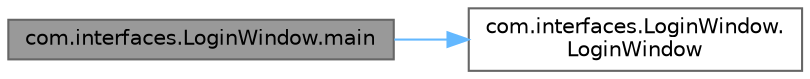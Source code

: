digraph "com.interfaces.LoginWindow.main"
{
 // LATEX_PDF_SIZE
  bgcolor="transparent";
  edge [fontname=Helvetica,fontsize=10,labelfontname=Helvetica,labelfontsize=10];
  node [fontname=Helvetica,fontsize=10,shape=box,height=0.2,width=0.4];
  rankdir="LR";
  Node1 [label="com.interfaces.LoginWindow.main",height=0.2,width=0.4,color="gray40", fillcolor="grey60", style="filled", fontcolor="black",tooltip=" "];
  Node1 -> Node2 [color="steelblue1",style="solid"];
  Node2 [label="com.interfaces.LoginWindow.\lLoginWindow",height=0.2,width=0.4,color="grey40", fillcolor="white", style="filled",URL="$classcom_1_1interfaces_1_1_login_window.html#adfc041df798860ef3d406bc60b3c5252",tooltip=" "];
}
